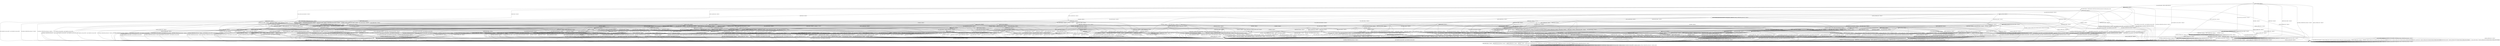 digraph h13 {
s0 [label="s0"];
s1 [label="s1"];
s2 [label="s2"];
s6 [label="s6"];
s8 [label="s8"];
s11 [label="s11"];
s19 [label="s19"];
s3 [label="s3"];
s4 [label="s4"];
s7 [label="s7"];
s9 [label="s9"];
s10 [label="s10"];
s12 [label="s12"];
s40 [label="s40"];
s5 [label="s5"];
s13 [label="s13"];
s20 [label="s20"];
s30 [label="s30"];
s36 [label="s36"];
s41 [label="s41"];
s42 [label="s42"];
s49 [label="s49"];
s54 [label="s54"];
s55 [label="s55"];
s75 [label="s75"];
s14 [label="s14"];
s15 [label="s15"];
s31 [label="s31"];
s37 [label="s37"];
s43 [label="s43"];
s46 [label="s46"];
s50 [label="s50"];
s51 [label="s51"];
s53 [label="s53"];
s58 [label="s58"];
s62 [label="s62"];
s64 [label="s64"];
s66 [label="s66"];
s16 [label="s16"];
s17 [label="s17"];
s18 [label="s18"];
s21 [label="s21"];
s22 [label="s22"];
s23 [label="s23"];
s24 [label="s24"];
s35 [label="s35"];
s44 [label="s44"];
s52 [label="s52"];
s56 [label="s56"];
s65 [label="s65"];
s67 [label="s67"];
s69 [label="s69"];
s70 [label="s70"];
s71 [label="s71"];
s73 [label="s73"];
s25 [label="s25"];
s26 [label="s26"];
s27 [label="s27"];
s28 [label="s28"];
s32 [label="s32"];
s33 [label="s33"];
s38 [label="s38"];
s45 [label="s45"];
s57 [label="s57"];
s59 [label="s59"];
s60 [label="s60"];
s72 [label="s72"];
s74 [label="s74"];
s29 [label="s29"];
s34 [label="s34"];
s39 [label="s39"];
s47 [label="s47"];
s61 [label="s61"];
s63 [label="s63"];
s48 [label="s48"];
s68 [label="s68"];
s0 -> s1 [label="RSA_CLIENT_HELLO / HELLO_VERIFY_REQUEST"];
s0 -> s2 [label="RSA_CLIENT_KEY_EXCHANGE / TIMEOUT"];
s0 -> s8 [label="CHANGE_CIPHER_SPEC / TIMEOUT"];
s0 -> s19 [label="FINISHED / TIMEOUT"];
s0 -> s0 [label="APPLICATION / TIMEOUT"];
s0 -> s19 [label="CERTIFICATE / TIMEOUT"];
s0 -> s11 [label="EMPTY_CERTIFICATE / TIMEOUT"];
s0 -> s19 [label="CERTIFICATE_VERIFY / TIMEOUT"];
s0 -> s6 [label="Alert(WARNING,CLOSE_NOTIFY) / TIMEOUT"];
s0 -> s6 [label="Alert(FATAL,UNEXPECTED_MESSAGE) / TIMEOUT"];
s1 -> s3 [label="RSA_CLIENT_HELLO / SERVER_HELLO,CERTIFICATE,CERTIFICATE_REQUEST,SERVER_HELLO_DONE"];
s1 -> s4 [label="RSA_CLIENT_KEY_EXCHANGE / TIMEOUT"];
s1 -> s8 [label="CHANGE_CIPHER_SPEC / TIMEOUT"];
s1 -> s9 [label="FINISHED / TIMEOUT"];
s1 -> s1 [label="APPLICATION / TIMEOUT"];
s1 -> s40 [label="CERTIFICATE / TIMEOUT"];
s1 -> s12 [label="EMPTY_CERTIFICATE / TIMEOUT"];
s1 -> s9 [label="CERTIFICATE_VERIFY / TIMEOUT"];
s1 -> s6 [label="Alert(WARNING,CLOSE_NOTIFY) / Alert(WARNING,CLOSE_NOTIFY)"];
s1 -> s6 [label="Alert(FATAL,UNEXPECTED_MESSAGE) / TIMEOUT"];
s2 -> s2 [label="RSA_CLIENT_HELLO / TIMEOUT"];
s2 -> s19 [label="RSA_CLIENT_KEY_EXCHANGE / TIMEOUT"];
s2 -> s10 [label="CHANGE_CIPHER_SPEC / TIMEOUT"];
s2 -> s11 [label="FINISHED / TIMEOUT"];
s2 -> s2 [label="APPLICATION / TIMEOUT"];
s2 -> s11 [label="CERTIFICATE / TIMEOUT"];
s2 -> s11 [label="EMPTY_CERTIFICATE / TIMEOUT"];
s2 -> s2 [label="CERTIFICATE_VERIFY / TIMEOUT"];
s2 -> s6 [label="Alert(WARNING,CLOSE_NOTIFY) / TIMEOUT"];
s2 -> s6 [label="Alert(FATAL,UNEXPECTED_MESSAGE) / TIMEOUT"];
s6 -> s7 [label="RSA_CLIENT_HELLO / TIMEOUT"];
s6 -> s7 [label="RSA_CLIENT_KEY_EXCHANGE / TIMEOUT"];
s6 -> s7 [label="CHANGE_CIPHER_SPEC / TIMEOUT"];
s6 -> s7 [label="FINISHED / TIMEOUT"];
s6 -> s7 [label="APPLICATION / TIMEOUT"];
s6 -> s7 [label="CERTIFICATE / TIMEOUT"];
s6 -> s7 [label="EMPTY_CERTIFICATE / TIMEOUT"];
s6 -> s7 [label="CERTIFICATE_VERIFY / TIMEOUT"];
s6 -> s7 [label="Alert(WARNING,CLOSE_NOTIFY) / TIMEOUT"];
s6 -> s7 [label="Alert(FATAL,UNEXPECTED_MESSAGE) / TIMEOUT"];
s8 -> s8 [label="RSA_CLIENT_HELLO / TIMEOUT"];
s8 -> s8 [label="RSA_CLIENT_KEY_EXCHANGE / TIMEOUT"];
s8 -> s8 [label="CHANGE_CIPHER_SPEC / TIMEOUT"];
s8 -> s8 [label="FINISHED / TIMEOUT"];
s8 -> s8 [label="APPLICATION / TIMEOUT"];
s8 -> s8 [label="CERTIFICATE / TIMEOUT"];
s8 -> s8 [label="EMPTY_CERTIFICATE / TIMEOUT"];
s8 -> s8 [label="CERTIFICATE_VERIFY / TIMEOUT"];
s8 -> s8 [label="Alert(WARNING,CLOSE_NOTIFY) / TIMEOUT"];
s8 -> s8 [label="Alert(FATAL,UNEXPECTED_MESSAGE) / TIMEOUT"];
s11 -> s11 [label="RSA_CLIENT_HELLO / TIMEOUT"];
s11 -> s11 [label="RSA_CLIENT_KEY_EXCHANGE / TIMEOUT"];
s11 -> s10 [label="CHANGE_CIPHER_SPEC / TIMEOUT"];
s11 -> s11 [label="FINISHED / TIMEOUT"];
s11 -> s11 [label="APPLICATION / TIMEOUT"];
s11 -> s19 [label="CERTIFICATE / TIMEOUT"];
s11 -> s19 [label="EMPTY_CERTIFICATE / TIMEOUT"];
s11 -> s11 [label="CERTIFICATE_VERIFY / TIMEOUT"];
s11 -> s6 [label="Alert(WARNING,CLOSE_NOTIFY) / TIMEOUT"];
s11 -> s6 [label="Alert(FATAL,UNEXPECTED_MESSAGE) / TIMEOUT"];
s19 -> s19 [label="RSA_CLIENT_HELLO / TIMEOUT"];
s19 -> s19 [label="RSA_CLIENT_KEY_EXCHANGE / TIMEOUT"];
s19 -> s8 [label="CHANGE_CIPHER_SPEC / TIMEOUT"];
s19 -> s19 [label="FINISHED / TIMEOUT"];
s19 -> s19 [label="APPLICATION / TIMEOUT"];
s19 -> s19 [label="CERTIFICATE / TIMEOUT"];
s19 -> s19 [label="EMPTY_CERTIFICATE / TIMEOUT"];
s19 -> s19 [label="CERTIFICATE_VERIFY / TIMEOUT"];
s19 -> s6 [label="Alert(WARNING,CLOSE_NOTIFY) / TIMEOUT"];
s19 -> s6 [label="Alert(FATAL,UNEXPECTED_MESSAGE) / TIMEOUT"];
s3 -> s6 [label="RSA_CLIENT_HELLO / Alert(FATAL,UNEXPECTED_MESSAGE)"];
s3 -> s13 [label="RSA_CLIENT_KEY_EXCHANGE / TIMEOUT"];
s3 -> s8 [label="CHANGE_CIPHER_SPEC / TIMEOUT"];
s3 -> s9 [label="FINISHED / TIMEOUT"];
s3 -> s3 [label="APPLICATION / TIMEOUT"];
s3 -> s40 [label="CERTIFICATE / TIMEOUT"];
s3 -> s41 [label="EMPTY_CERTIFICATE / TIMEOUT"];
s3 -> s9 [label="CERTIFICATE_VERIFY / TIMEOUT"];
s3 -> s6 [label="Alert(WARNING,CLOSE_NOTIFY) / Alert(WARNING,CLOSE_NOTIFY)"];
s3 -> s6 [label="Alert(FATAL,UNEXPECTED_MESSAGE) / TIMEOUT"];
s4 -> s54 [label="RSA_CLIENT_HELLO / TIMEOUT"];
s4 -> s9 [label="RSA_CLIENT_KEY_EXCHANGE / TIMEOUT"];
s4 -> s5 [label="CHANGE_CIPHER_SPEC / TIMEOUT"];
s4 -> s20 [label="FINISHED / TIMEOUT"];
s4 -> s4 [label="APPLICATION / TIMEOUT"];
s4 -> s49 [label="CERTIFICATE / TIMEOUT"];
s4 -> s49 [label="EMPTY_CERTIFICATE / TIMEOUT"];
s4 -> s36 [label="CERTIFICATE_VERIFY / TIMEOUT"];
s4 -> s6 [label="Alert(WARNING,CLOSE_NOTIFY) / Alert(WARNING,CLOSE_NOTIFY)"];
s4 -> s6 [label="Alert(FATAL,UNEXPECTED_MESSAGE) / TIMEOUT"];
s7 -> s7 [label="RSA_CLIENT_HELLO / SOCKET_CLOSED"];
s7 -> s7 [label="RSA_CLIENT_KEY_EXCHANGE / SOCKET_CLOSED"];
s7 -> s7 [label="CHANGE_CIPHER_SPEC / SOCKET_CLOSED"];
s7 -> s7 [label="FINISHED / SOCKET_CLOSED"];
s7 -> s7 [label="APPLICATION / SOCKET_CLOSED"];
s7 -> s7 [label="CERTIFICATE / SOCKET_CLOSED"];
s7 -> s7 [label="EMPTY_CERTIFICATE / SOCKET_CLOSED"];
s7 -> s7 [label="CERTIFICATE_VERIFY / SOCKET_CLOSED"];
s7 -> s7 [label="Alert(WARNING,CLOSE_NOTIFY) / SOCKET_CLOSED"];
s7 -> s7 [label="Alert(FATAL,UNEXPECTED_MESSAGE) / SOCKET_CLOSED"];
s9 -> s9 [label="RSA_CLIENT_HELLO / TIMEOUT"];
s9 -> s9 [label="RSA_CLIENT_KEY_EXCHANGE / TIMEOUT"];
s9 -> s8 [label="CHANGE_CIPHER_SPEC / TIMEOUT"];
s9 -> s9 [label="FINISHED / TIMEOUT"];
s9 -> s9 [label="APPLICATION / TIMEOUT"];
s9 -> s9 [label="CERTIFICATE / TIMEOUT"];
s9 -> s9 [label="EMPTY_CERTIFICATE / TIMEOUT"];
s9 -> s9 [label="CERTIFICATE_VERIFY / TIMEOUT"];
s9 -> s6 [label="Alert(WARNING,CLOSE_NOTIFY) / Alert(WARNING,CLOSE_NOTIFY)"];
s9 -> s6 [label="Alert(FATAL,UNEXPECTED_MESSAGE) / TIMEOUT"];
s10 -> s6 [label="RSA_CLIENT_HELLO / TIMEOUT"];
s10 -> s6 [label="RSA_CLIENT_KEY_EXCHANGE / TIMEOUT"];
s10 -> s8 [label="CHANGE_CIPHER_SPEC / TIMEOUT"];
s10 -> s6 [label="FINISHED / TIMEOUT"];
s10 -> s10 [label="APPLICATION / TIMEOUT"];
s10 -> s6 [label="CERTIFICATE / TIMEOUT"];
s10 -> s6 [label="EMPTY_CERTIFICATE / TIMEOUT"];
s10 -> s6 [label="CERTIFICATE_VERIFY / TIMEOUT"];
s10 -> s10 [label="Alert(WARNING,CLOSE_NOTIFY) / TIMEOUT"];
s10 -> s10 [label="Alert(FATAL,UNEXPECTED_MESSAGE) / TIMEOUT"];
s12 -> s55 [label="RSA_CLIENT_HELLO / TIMEOUT"];
s12 -> s49 [label="RSA_CLIENT_KEY_EXCHANGE / TIMEOUT"];
s12 -> s5 [label="CHANGE_CIPHER_SPEC / TIMEOUT"];
s12 -> s30 [label="FINISHED / TIMEOUT"];
s12 -> s12 [label="APPLICATION / TIMEOUT"];
s12 -> s9 [label="CERTIFICATE / TIMEOUT"];
s12 -> s9 [label="EMPTY_CERTIFICATE / TIMEOUT"];
s12 -> s42 [label="CERTIFICATE_VERIFY / TIMEOUT"];
s12 -> s6 [label="Alert(WARNING,CLOSE_NOTIFY) / Alert(WARNING,CLOSE_NOTIFY)"];
s12 -> s6 [label="Alert(FATAL,UNEXPECTED_MESSAGE) / TIMEOUT"];
s40 -> s40 [label="RSA_CLIENT_HELLO / TIMEOUT"];
s40 -> s75 [label="RSA_CLIENT_KEY_EXCHANGE / TIMEOUT"];
s40 -> s8 [label="CHANGE_CIPHER_SPEC / TIMEOUT"];
s40 -> s75 [label="FINISHED / TIMEOUT"];
s40 -> s40 [label="APPLICATION / TIMEOUT"];
s40 -> s9 [label="CERTIFICATE / TIMEOUT"];
s40 -> s9 [label="EMPTY_CERTIFICATE / TIMEOUT"];
s40 -> s42 [label="CERTIFICATE_VERIFY / TIMEOUT"];
s40 -> s6 [label="Alert(WARNING,CLOSE_NOTIFY) / Alert(WARNING,CLOSE_NOTIFY)"];
s40 -> s6 [label="Alert(FATAL,UNEXPECTED_MESSAGE) / TIMEOUT"];
s5 -> s6 [label="RSA_CLIENT_HELLO / Alert(FATAL,UNEXPECTED_MESSAGE)"];
s5 -> s6 [label="RSA_CLIENT_KEY_EXCHANGE / Alert(FATAL,UNEXPECTED_MESSAGE)"];
s5 -> s8 [label="CHANGE_CIPHER_SPEC / TIMEOUT"];
s5 -> s6 [label="FINISHED / Alert(FATAL,UNEXPECTED_MESSAGE)"];
s5 -> s5 [label="APPLICATION / TIMEOUT"];
s5 -> s6 [label="CERTIFICATE / Alert(FATAL,UNEXPECTED_MESSAGE)"];
s5 -> s6 [label="EMPTY_CERTIFICATE / Alert(FATAL,UNEXPECTED_MESSAGE)"];
s5 -> s6 [label="CERTIFICATE_VERIFY / Alert(FATAL,UNEXPECTED_MESSAGE)"];
s5 -> s5 [label="Alert(WARNING,CLOSE_NOTIFY) / TIMEOUT"];
s5 -> s5 [label="Alert(FATAL,UNEXPECTED_MESSAGE) / TIMEOUT"];
s13 -> s54 [label="RSA_CLIENT_HELLO / TIMEOUT"];
s13 -> s9 [label="RSA_CLIENT_KEY_EXCHANGE / TIMEOUT"];
s13 -> s14 [label="CHANGE_CIPHER_SPEC / TIMEOUT"];
s13 -> s20 [label="FINISHED / TIMEOUT"];
s13 -> s13 [label="APPLICATION / TIMEOUT"];
s13 -> s31 [label="CERTIFICATE / TIMEOUT"];
s13 -> s43 [label="EMPTY_CERTIFICATE / TIMEOUT"];
s13 -> s15 [label="CERTIFICATE_VERIFY / TIMEOUT"];
s13 -> s6 [label="Alert(WARNING,CLOSE_NOTIFY) / Alert(WARNING,CLOSE_NOTIFY)"];
s13 -> s6 [label="Alert(FATAL,UNEXPECTED_MESSAGE) / TIMEOUT"];
s20 -> s58 [label="RSA_CLIENT_HELLO / TIMEOUT"];
s20 -> s9 [label="RSA_CLIENT_KEY_EXCHANGE / TIMEOUT"];
s20 -> s5 [label="CHANGE_CIPHER_SPEC / TIMEOUT"];
s20 -> s9 [label="FINISHED / TIMEOUT"];
s20 -> s20 [label="APPLICATION / TIMEOUT"];
s20 -> s50 [label="CERTIFICATE / TIMEOUT"];
s20 -> s50 [label="EMPTY_CERTIFICATE / TIMEOUT"];
s20 -> s37 [label="CERTIFICATE_VERIFY / TIMEOUT"];
s20 -> s6 [label="Alert(WARNING,CLOSE_NOTIFY) / Alert(WARNING,CLOSE_NOTIFY)"];
s20 -> s6 [label="Alert(FATAL,UNEXPECTED_MESSAGE) / TIMEOUT"];
s30 -> s62 [label="RSA_CLIENT_HELLO / TIMEOUT"];
s30 -> s50 [label="RSA_CLIENT_KEY_EXCHANGE / TIMEOUT"];
s30 -> s5 [label="CHANGE_CIPHER_SPEC / TIMEOUT"];
s30 -> s9 [label="FINISHED / TIMEOUT"];
s30 -> s30 [label="APPLICATION / TIMEOUT"];
s30 -> s9 [label="CERTIFICATE / TIMEOUT"];
s30 -> s9 [label="EMPTY_CERTIFICATE / TIMEOUT"];
s30 -> s46 [label="CERTIFICATE_VERIFY / TIMEOUT"];
s30 -> s6 [label="Alert(WARNING,CLOSE_NOTIFY) / Alert(WARNING,CLOSE_NOTIFY)"];
s30 -> s6 [label="Alert(FATAL,UNEXPECTED_MESSAGE) / TIMEOUT"];
s36 -> s64 [label="RSA_CLIENT_HELLO / TIMEOUT"];
s36 -> s9 [label="RSA_CLIENT_KEY_EXCHANGE / TIMEOUT"];
s36 -> s5 [label="CHANGE_CIPHER_SPEC / TIMEOUT"];
s36 -> s37 [label="FINISHED / TIMEOUT"];
s36 -> s36 [label="APPLICATION / TIMEOUT"];
s36 -> s51 [label="CERTIFICATE / TIMEOUT"];
s36 -> s51 [label="EMPTY_CERTIFICATE / TIMEOUT"];
s36 -> s9 [label="CERTIFICATE_VERIFY / TIMEOUT"];
s36 -> s6 [label="Alert(WARNING,CLOSE_NOTIFY) / Alert(WARNING,CLOSE_NOTIFY)"];
s36 -> s6 [label="Alert(FATAL,UNEXPECTED_MESSAGE) / TIMEOUT"];
s41 -> s55 [label="RSA_CLIENT_HELLO / TIMEOUT"];
s41 -> s43 [label="RSA_CLIENT_KEY_EXCHANGE / TIMEOUT"];
s41 -> s5 [label="CHANGE_CIPHER_SPEC / TIMEOUT"];
s41 -> s30 [label="FINISHED / TIMEOUT"];
s41 -> s41 [label="APPLICATION / TIMEOUT"];
s41 -> s9 [label="CERTIFICATE / TIMEOUT"];
s41 -> s9 [label="EMPTY_CERTIFICATE / TIMEOUT"];
s41 -> s53 [label="CERTIFICATE_VERIFY / TIMEOUT"];
s41 -> s6 [label="Alert(WARNING,CLOSE_NOTIFY) / Alert(WARNING,CLOSE_NOTIFY)"];
s41 -> s6 [label="Alert(FATAL,UNEXPECTED_MESSAGE) / TIMEOUT"];
s42 -> s66 [label="RSA_CLIENT_HELLO / TIMEOUT"];
s42 -> s51 [label="RSA_CLIENT_KEY_EXCHANGE / TIMEOUT"];
s42 -> s5 [label="CHANGE_CIPHER_SPEC / TIMEOUT"];
s42 -> s46 [label="FINISHED / TIMEOUT"];
s42 -> s42 [label="APPLICATION / TIMEOUT"];
s42 -> s9 [label="CERTIFICATE / TIMEOUT"];
s42 -> s9 [label="EMPTY_CERTIFICATE / TIMEOUT"];
s42 -> s9 [label="CERTIFICATE_VERIFY / TIMEOUT"];
s42 -> s6 [label="Alert(WARNING,CLOSE_NOTIFY) / Alert(WARNING,CLOSE_NOTIFY)"];
s42 -> s6 [label="Alert(FATAL,UNEXPECTED_MESSAGE) / TIMEOUT"];
s49 -> s69 [label="RSA_CLIENT_HELLO / TIMEOUT"];
s49 -> s9 [label="RSA_CLIENT_KEY_EXCHANGE / TIMEOUT"];
s49 -> s5 [label="CHANGE_CIPHER_SPEC / TIMEOUT"];
s49 -> s50 [label="FINISHED / TIMEOUT"];
s49 -> s49 [label="APPLICATION / TIMEOUT"];
s49 -> s9 [label="CERTIFICATE / TIMEOUT"];
s49 -> s9 [label="EMPTY_CERTIFICATE / TIMEOUT"];
s49 -> s51 [label="CERTIFICATE_VERIFY / TIMEOUT"];
s49 -> s6 [label="Alert(WARNING,CLOSE_NOTIFY) / Alert(WARNING,CLOSE_NOTIFY)"];
s49 -> s6 [label="Alert(FATAL,UNEXPECTED_MESSAGE) / TIMEOUT"];
s54 -> s9 [label="RSA_CLIENT_HELLO / TIMEOUT"];
s54 -> s9 [label="RSA_CLIENT_KEY_EXCHANGE / TIMEOUT"];
s54 -> s5 [label="CHANGE_CIPHER_SPEC / TIMEOUT"];
s54 -> s58 [label="FINISHED / TIMEOUT"];
s54 -> s54 [label="APPLICATION / TIMEOUT"];
s54 -> s69 [label="CERTIFICATE / TIMEOUT"];
s54 -> s69 [label="EMPTY_CERTIFICATE / TIMEOUT"];
s54 -> s64 [label="CERTIFICATE_VERIFY / TIMEOUT"];
s54 -> s6 [label="Alert(WARNING,CLOSE_NOTIFY) / Alert(WARNING,CLOSE_NOTIFY)"];
s54 -> s6 [label="Alert(FATAL,UNEXPECTED_MESSAGE) / TIMEOUT"];
s55 -> s9 [label="RSA_CLIENT_HELLO / TIMEOUT"];
s55 -> s69 [label="RSA_CLIENT_KEY_EXCHANGE / TIMEOUT"];
s55 -> s5 [label="CHANGE_CIPHER_SPEC / TIMEOUT"];
s55 -> s62 [label="FINISHED / TIMEOUT"];
s55 -> s55 [label="APPLICATION / TIMEOUT"];
s55 -> s9 [label="CERTIFICATE / TIMEOUT"];
s55 -> s9 [label="EMPTY_CERTIFICATE / TIMEOUT"];
s55 -> s66 [label="CERTIFICATE_VERIFY / TIMEOUT"];
s55 -> s6 [label="Alert(WARNING,CLOSE_NOTIFY) / Alert(WARNING,CLOSE_NOTIFY)"];
s55 -> s6 [label="Alert(FATAL,UNEXPECTED_MESSAGE) / TIMEOUT"];
s75 -> s75 [label="RSA_CLIENT_HELLO / TIMEOUT"];
s75 -> s9 [label="RSA_CLIENT_KEY_EXCHANGE / TIMEOUT"];
s75 -> s8 [label="CHANGE_CIPHER_SPEC / TIMEOUT"];
s75 -> s75 [label="FINISHED / TIMEOUT"];
s75 -> s75 [label="APPLICATION / TIMEOUT"];
s75 -> s9 [label="CERTIFICATE / TIMEOUT"];
s75 -> s9 [label="EMPTY_CERTIFICATE / TIMEOUT"];
s75 -> s51 [label="CERTIFICATE_VERIFY / TIMEOUT"];
s75 -> s6 [label="Alert(WARNING,CLOSE_NOTIFY) / Alert(WARNING,CLOSE_NOTIFY)"];
s75 -> s6 [label="Alert(FATAL,UNEXPECTED_MESSAGE) / TIMEOUT"];
s14 -> s22 [label="RSA_CLIENT_HELLO / TIMEOUT"];
s14 -> s9 [label="RSA_CLIENT_KEY_EXCHANGE / TIMEOUT"];
s14 -> s8 [label="CHANGE_CIPHER_SPEC / TIMEOUT"];
s14 -> s16 [label="FINISHED / CHANGE_CIPHER_SPEC,FINISHED,CHANGE_CIPHER_SPEC,FINISHED"];
s14 -> s14 [label="APPLICATION / TIMEOUT"];
s14 -> s23 [label="CERTIFICATE / TIMEOUT"];
s14 -> s44 [label="EMPTY_CERTIFICATE / TIMEOUT"];
s14 -> s24 [label="CERTIFICATE_VERIFY / TIMEOUT"];
s14 -> s14 [label="Alert(WARNING,CLOSE_NOTIFY) / TIMEOUT"];
s14 -> s14 [label="Alert(FATAL,UNEXPECTED_MESSAGE) / TIMEOUT"];
s15 -> s56 [label="RSA_CLIENT_HELLO / TIMEOUT"];
s15 -> s9 [label="RSA_CLIENT_KEY_EXCHANGE / TIMEOUT"];
s15 -> s17 [label="CHANGE_CIPHER_SPEC / TIMEOUT"];
s15 -> s18 [label="FINISHED / TIMEOUT"];
s15 -> s15 [label="APPLICATION / TIMEOUT"];
s15 -> s21 [label="CERTIFICATE / TIMEOUT"];
s15 -> s21 [label="EMPTY_CERTIFICATE / TIMEOUT"];
s15 -> s9 [label="CERTIFICATE_VERIFY / TIMEOUT"];
s15 -> s6 [label="Alert(WARNING,CLOSE_NOTIFY) / Alert(WARNING,CLOSE_NOTIFY)"];
s15 -> s6 [label="Alert(FATAL,UNEXPECTED_MESSAGE) / TIMEOUT"];
s31 -> s69 [label="RSA_CLIENT_HELLO / TIMEOUT"];
s31 -> s9 [label="RSA_CLIENT_KEY_EXCHANGE / TIMEOUT"];
s31 -> s35 [label="CHANGE_CIPHER_SPEC / TIMEOUT"];
s31 -> s50 [label="FINISHED / TIMEOUT"];
s31 -> s31 [label="APPLICATION / TIMEOUT"];
s31 -> s9 [label="CERTIFICATE / TIMEOUT"];
s31 -> s9 [label="EMPTY_CERTIFICATE / TIMEOUT"];
s31 -> s31 [label="CERTIFICATE_VERIFY / TIMEOUT"];
s31 -> s6 [label="Alert(WARNING,CLOSE_NOTIFY) / Alert(WARNING,CLOSE_NOTIFY)"];
s31 -> s6 [label="Alert(FATAL,UNEXPECTED_MESSAGE) / TIMEOUT"];
s37 -> s65 [label="RSA_CLIENT_HELLO / TIMEOUT"];
s37 -> s9 [label="RSA_CLIENT_KEY_EXCHANGE / TIMEOUT"];
s37 -> s5 [label="CHANGE_CIPHER_SPEC / TIMEOUT"];
s37 -> s9 [label="FINISHED / TIMEOUT"];
s37 -> s37 [label="APPLICATION / TIMEOUT"];
s37 -> s52 [label="CERTIFICATE / TIMEOUT"];
s37 -> s52 [label="EMPTY_CERTIFICATE / TIMEOUT"];
s37 -> s9 [label="CERTIFICATE_VERIFY / TIMEOUT"];
s37 -> s6 [label="Alert(WARNING,CLOSE_NOTIFY) / Alert(WARNING,CLOSE_NOTIFY)"];
s37 -> s6 [label="Alert(FATAL,UNEXPECTED_MESSAGE) / TIMEOUT"];
s43 -> s69 [label="RSA_CLIENT_HELLO / TIMEOUT"];
s43 -> s9 [label="RSA_CLIENT_KEY_EXCHANGE / TIMEOUT"];
s43 -> s35 [label="CHANGE_CIPHER_SPEC / TIMEOUT"];
s43 -> s50 [label="FINISHED / TIMEOUT"];
s43 -> s43 [label="APPLICATION / TIMEOUT"];
s43 -> s9 [label="CERTIFICATE / TIMEOUT"];
s43 -> s9 [label="EMPTY_CERTIFICATE / TIMEOUT"];
s43 -> s21 [label="CERTIFICATE_VERIFY / TIMEOUT"];
s43 -> s6 [label="Alert(WARNING,CLOSE_NOTIFY) / Alert(WARNING,CLOSE_NOTIFY)"];
s43 -> s6 [label="Alert(FATAL,UNEXPECTED_MESSAGE) / TIMEOUT"];
s46 -> s67 [label="RSA_CLIENT_HELLO / TIMEOUT"];
s46 -> s52 [label="RSA_CLIENT_KEY_EXCHANGE / TIMEOUT"];
s46 -> s5 [label="CHANGE_CIPHER_SPEC / TIMEOUT"];
s46 -> s9 [label="FINISHED / TIMEOUT"];
s46 -> s46 [label="APPLICATION / TIMEOUT"];
s46 -> s9 [label="CERTIFICATE / TIMEOUT"];
s46 -> s9 [label="EMPTY_CERTIFICATE / TIMEOUT"];
s46 -> s9 [label="CERTIFICATE_VERIFY / TIMEOUT"];
s46 -> s6 [label="Alert(WARNING,CLOSE_NOTIFY) / Alert(WARNING,CLOSE_NOTIFY)"];
s46 -> s6 [label="Alert(FATAL,UNEXPECTED_MESSAGE) / TIMEOUT"];
s50 -> s70 [label="RSA_CLIENT_HELLO / TIMEOUT"];
s50 -> s9 [label="RSA_CLIENT_KEY_EXCHANGE / TIMEOUT"];
s50 -> s5 [label="CHANGE_CIPHER_SPEC / TIMEOUT"];
s50 -> s9 [label="FINISHED / TIMEOUT"];
s50 -> s50 [label="APPLICATION / TIMEOUT"];
s50 -> s9 [label="CERTIFICATE / TIMEOUT"];
s50 -> s9 [label="EMPTY_CERTIFICATE / TIMEOUT"];
s50 -> s52 [label="CERTIFICATE_VERIFY / TIMEOUT"];
s50 -> s6 [label="Alert(WARNING,CLOSE_NOTIFY) / Alert(WARNING,CLOSE_NOTIFY)"];
s50 -> s6 [label="Alert(FATAL,UNEXPECTED_MESSAGE) / TIMEOUT"];
s51 -> s71 [label="RSA_CLIENT_HELLO / TIMEOUT"];
s51 -> s9 [label="RSA_CLIENT_KEY_EXCHANGE / TIMEOUT"];
s51 -> s5 [label="CHANGE_CIPHER_SPEC / TIMEOUT"];
s51 -> s52 [label="FINISHED / TIMEOUT"];
s51 -> s51 [label="APPLICATION / TIMEOUT"];
s51 -> s9 [label="CERTIFICATE / TIMEOUT"];
s51 -> s9 [label="EMPTY_CERTIFICATE / TIMEOUT"];
s51 -> s9 [label="CERTIFICATE_VERIFY / TIMEOUT"];
s51 -> s6 [label="Alert(WARNING,CLOSE_NOTIFY) / Alert(WARNING,CLOSE_NOTIFY)"];
s51 -> s6 [label="Alert(FATAL,UNEXPECTED_MESSAGE) / TIMEOUT"];
s53 -> s73 [label="RSA_CLIENT_HELLO / TIMEOUT"];
s53 -> s21 [label="RSA_CLIENT_KEY_EXCHANGE / TIMEOUT"];
s53 -> s17 [label="CHANGE_CIPHER_SPEC / TIMEOUT"];
s53 -> s53 [label="FINISHED / TIMEOUT"];
s53 -> s53 [label="APPLICATION / TIMEOUT"];
s53 -> s9 [label="CERTIFICATE / TIMEOUT"];
s53 -> s9 [label="EMPTY_CERTIFICATE / TIMEOUT"];
s53 -> s9 [label="CERTIFICATE_VERIFY / TIMEOUT"];
s53 -> s6 [label="Alert(WARNING,CLOSE_NOTIFY) / Alert(WARNING,CLOSE_NOTIFY)"];
s53 -> s6 [label="Alert(FATAL,UNEXPECTED_MESSAGE) / TIMEOUT"];
s58 -> s9 [label="RSA_CLIENT_HELLO / TIMEOUT"];
s58 -> s9 [label="RSA_CLIENT_KEY_EXCHANGE / TIMEOUT"];
s58 -> s5 [label="CHANGE_CIPHER_SPEC / TIMEOUT"];
s58 -> s9 [label="FINISHED / TIMEOUT"];
s58 -> s58 [label="APPLICATION / TIMEOUT"];
s58 -> s70 [label="CERTIFICATE / TIMEOUT"];
s58 -> s70 [label="EMPTY_CERTIFICATE / TIMEOUT"];
s58 -> s65 [label="CERTIFICATE_VERIFY / TIMEOUT"];
s58 -> s6 [label="Alert(WARNING,CLOSE_NOTIFY) / Alert(WARNING,CLOSE_NOTIFY)"];
s58 -> s6 [label="Alert(FATAL,UNEXPECTED_MESSAGE) / TIMEOUT"];
s62 -> s9 [label="RSA_CLIENT_HELLO / TIMEOUT"];
s62 -> s70 [label="RSA_CLIENT_KEY_EXCHANGE / TIMEOUT"];
s62 -> s5 [label="CHANGE_CIPHER_SPEC / TIMEOUT"];
s62 -> s9 [label="FINISHED / TIMEOUT"];
s62 -> s62 [label="APPLICATION / TIMEOUT"];
s62 -> s9 [label="CERTIFICATE / TIMEOUT"];
s62 -> s9 [label="EMPTY_CERTIFICATE / TIMEOUT"];
s62 -> s67 [label="CERTIFICATE_VERIFY / TIMEOUT"];
s62 -> s6 [label="Alert(WARNING,CLOSE_NOTIFY) / Alert(WARNING,CLOSE_NOTIFY)"];
s62 -> s6 [label="Alert(FATAL,UNEXPECTED_MESSAGE) / TIMEOUT"];
s64 -> s9 [label="RSA_CLIENT_HELLO / TIMEOUT"];
s64 -> s9 [label="RSA_CLIENT_KEY_EXCHANGE / TIMEOUT"];
s64 -> s5 [label="CHANGE_CIPHER_SPEC / TIMEOUT"];
s64 -> s65 [label="FINISHED / TIMEOUT"];
s64 -> s64 [label="APPLICATION / TIMEOUT"];
s64 -> s71 [label="CERTIFICATE / TIMEOUT"];
s64 -> s71 [label="EMPTY_CERTIFICATE / TIMEOUT"];
s64 -> s9 [label="CERTIFICATE_VERIFY / TIMEOUT"];
s64 -> s6 [label="Alert(WARNING,CLOSE_NOTIFY) / Alert(WARNING,CLOSE_NOTIFY)"];
s64 -> s6 [label="Alert(FATAL,UNEXPECTED_MESSAGE) / TIMEOUT"];
s66 -> s9 [label="RSA_CLIENT_HELLO / TIMEOUT"];
s66 -> s71 [label="RSA_CLIENT_KEY_EXCHANGE / TIMEOUT"];
s66 -> s5 [label="CHANGE_CIPHER_SPEC / TIMEOUT"];
s66 -> s67 [label="FINISHED / TIMEOUT"];
s66 -> s66 [label="APPLICATION / TIMEOUT"];
s66 -> s9 [label="CERTIFICATE / TIMEOUT"];
s66 -> s9 [label="EMPTY_CERTIFICATE / TIMEOUT"];
s66 -> s9 [label="CERTIFICATE_VERIFY / TIMEOUT"];
s66 -> s6 [label="Alert(WARNING,CLOSE_NOTIFY) / Alert(WARNING,CLOSE_NOTIFY)"];
s66 -> s6 [label="Alert(FATAL,UNEXPECTED_MESSAGE) / TIMEOUT"];
s16 -> s16 [label="RSA_CLIENT_HELLO / TIMEOUT"];
s16 -> s16 [label="RSA_CLIENT_KEY_EXCHANGE / TIMEOUT"];
s16 -> s8 [label="CHANGE_CIPHER_SPEC / TIMEOUT"];
s16 -> s16 [label="FINISHED / TIMEOUT"];
s16 -> s6 [label="APPLICATION / APPLICATION"];
s16 -> s16 [label="CERTIFICATE / TIMEOUT"];
s16 -> s16 [label="EMPTY_CERTIFICATE / TIMEOUT"];
s16 -> s16 [label="CERTIFICATE_VERIFY / TIMEOUT"];
s16 -> s6 [label="Alert(WARNING,CLOSE_NOTIFY) / TIMEOUT"];
s16 -> s6 [label="Alert(FATAL,UNEXPECTED_MESSAGE) / TIMEOUT"];
s17 -> s6 [label="RSA_CLIENT_HELLO / Alert(FATAL,HANDSHAKE_FAILURE)"];
s17 -> s6 [label="RSA_CLIENT_KEY_EXCHANGE / Alert(FATAL,HANDSHAKE_FAILURE)"];
s17 -> s8 [label="CHANGE_CIPHER_SPEC / TIMEOUT"];
s17 -> s6 [label="FINISHED / Alert(FATAL,HANDSHAKE_FAILURE)"];
s17 -> s17 [label="APPLICATION / TIMEOUT"];
s17 -> s6 [label="CERTIFICATE / Alert(FATAL,HANDSHAKE_FAILURE)"];
s17 -> s6 [label="EMPTY_CERTIFICATE / Alert(FATAL,HANDSHAKE_FAILURE)"];
s17 -> s6 [label="CERTIFICATE_VERIFY / Alert(FATAL,HANDSHAKE_FAILURE)"];
s17 -> s17 [label="Alert(WARNING,CLOSE_NOTIFY) / TIMEOUT"];
s17 -> s17 [label="Alert(FATAL,UNEXPECTED_MESSAGE) / TIMEOUT"];
s18 -> s57 [label="RSA_CLIENT_HELLO / TIMEOUT"];
s18 -> s9 [label="RSA_CLIENT_KEY_EXCHANGE / TIMEOUT"];
s18 -> s17 [label="CHANGE_CIPHER_SPEC / TIMEOUT"];
s18 -> s9 [label="FINISHED / TIMEOUT"];
s18 -> s18 [label="APPLICATION / TIMEOUT"];
s18 -> s32 [label="CERTIFICATE / TIMEOUT"];
s18 -> s32 [label="EMPTY_CERTIFICATE / TIMEOUT"];
s18 -> s9 [label="CERTIFICATE_VERIFY / TIMEOUT"];
s18 -> s6 [label="Alert(WARNING,CLOSE_NOTIFY) / Alert(WARNING,CLOSE_NOTIFY)"];
s18 -> s6 [label="Alert(FATAL,UNEXPECTED_MESSAGE) / TIMEOUT"];
s21 -> s59 [label="RSA_CLIENT_HELLO / TIMEOUT"];
s21 -> s9 [label="RSA_CLIENT_KEY_EXCHANGE / TIMEOUT"];
s21 -> s17 [label="CHANGE_CIPHER_SPEC / TIMEOUT"];
s21 -> s32 [label="FINISHED / TIMEOUT"];
s21 -> s21 [label="APPLICATION / TIMEOUT"];
s21 -> s9 [label="CERTIFICATE / TIMEOUT"];
s21 -> s9 [label="EMPTY_CERTIFICATE / TIMEOUT"];
s21 -> s9 [label="CERTIFICATE_VERIFY / TIMEOUT"];
s21 -> s6 [label="Alert(WARNING,CLOSE_NOTIFY) / Alert(WARNING,CLOSE_NOTIFY)"];
s21 -> s6 [label="Alert(FATAL,UNEXPECTED_MESSAGE) / TIMEOUT"];
s22 -> s9 [label="RSA_CLIENT_HELLO / TIMEOUT"];
s22 -> s9 [label="RSA_CLIENT_KEY_EXCHANGE / TIMEOUT"];
s22 -> s5 [label="CHANGE_CIPHER_SPEC / TIMEOUT"];
s22 -> s25 [label="FINISHED / TIMEOUT"];
s22 -> s9 [label="APPLICATION / TIMEOUT"];
s22 -> s33 [label="CERTIFICATE / TIMEOUT"];
s22 -> s33 [label="EMPTY_CERTIFICATE / TIMEOUT"];
s22 -> s38 [label="CERTIFICATE_VERIFY / TIMEOUT"];
s22 -> s6 [label="Alert(WARNING,CLOSE_NOTIFY) / Alert(WARNING,CLOSE_NOTIFY)"];
s22 -> s6 [label="Alert(FATAL,UNEXPECTED_MESSAGE) / TIMEOUT"];
s23 -> s33 [label="RSA_CLIENT_HELLO / TIMEOUT"];
s23 -> s9 [label="RSA_CLIENT_KEY_EXCHANGE / TIMEOUT"];
s23 -> s5 [label="CHANGE_CIPHER_SPEC / TIMEOUT"];
s23 -> s26 [label="FINISHED / TIMEOUT"];
s23 -> s9 [label="APPLICATION / TIMEOUT"];
s23 -> s9 [label="CERTIFICATE / TIMEOUT"];
s23 -> s9 [label="EMPTY_CERTIFICATE / TIMEOUT"];
s23 -> s45 [label="CERTIFICATE_VERIFY / TIMEOUT"];
s23 -> s6 [label="Alert(WARNING,CLOSE_NOTIFY) / Alert(WARNING,CLOSE_NOTIFY)"];
s23 -> s6 [label="Alert(FATAL,UNEXPECTED_MESSAGE) / TIMEOUT"];
s24 -> s60 [label="RSA_CLIENT_HELLO / TIMEOUT"];
s24 -> s9 [label="RSA_CLIENT_KEY_EXCHANGE / TIMEOUT"];
s24 -> s17 [label="CHANGE_CIPHER_SPEC / TIMEOUT"];
s24 -> s27 [label="FINISHED / TIMEOUT"];
s24 -> s9 [label="APPLICATION / TIMEOUT"];
s24 -> s28 [label="CERTIFICATE / TIMEOUT"];
s24 -> s28 [label="EMPTY_CERTIFICATE / TIMEOUT"];
s24 -> s9 [label="CERTIFICATE_VERIFY / TIMEOUT"];
s24 -> s6 [label="Alert(WARNING,CLOSE_NOTIFY) / Alert(WARNING,CLOSE_NOTIFY)"];
s24 -> s6 [label="Alert(FATAL,UNEXPECTED_MESSAGE) / TIMEOUT"];
s35 -> s9 [label="RSA_CLIENT_HELLO / TIMEOUT"];
s35 -> s9 [label="RSA_CLIENT_KEY_EXCHANGE / TIMEOUT"];
s35 -> s8 [label="CHANGE_CIPHER_SPEC / TIMEOUT"];
s35 -> s16 [label="FINISHED / CHANGE_CIPHER_SPEC,FINISHED,CHANGE_CIPHER_SPEC,FINISHED"];
s35 -> s35 [label="APPLICATION / TIMEOUT"];
s35 -> s9 [label="CERTIFICATE / TIMEOUT"];
s35 -> s9 [label="EMPTY_CERTIFICATE / TIMEOUT"];
s35 -> s9 [label="CERTIFICATE_VERIFY / TIMEOUT"];
s35 -> s35 [label="Alert(WARNING,CLOSE_NOTIFY) / TIMEOUT"];
s35 -> s35 [label="Alert(FATAL,UNEXPECTED_MESSAGE) / TIMEOUT"];
s44 -> s33 [label="RSA_CLIENT_HELLO / TIMEOUT"];
s44 -> s9 [label="RSA_CLIENT_KEY_EXCHANGE / TIMEOUT"];
s44 -> s5 [label="CHANGE_CIPHER_SPEC / TIMEOUT"];
s44 -> s26 [label="FINISHED / TIMEOUT"];
s44 -> s9 [label="APPLICATION / TIMEOUT"];
s44 -> s9 [label="CERTIFICATE / TIMEOUT"];
s44 -> s9 [label="EMPTY_CERTIFICATE / TIMEOUT"];
s44 -> s28 [label="CERTIFICATE_VERIFY / TIMEOUT"];
s44 -> s6 [label="Alert(WARNING,CLOSE_NOTIFY) / Alert(WARNING,CLOSE_NOTIFY)"];
s44 -> s6 [label="Alert(FATAL,UNEXPECTED_MESSAGE) / TIMEOUT"];
s52 -> s72 [label="RSA_CLIENT_HELLO / TIMEOUT"];
s52 -> s9 [label="RSA_CLIENT_KEY_EXCHANGE / TIMEOUT"];
s52 -> s5 [label="CHANGE_CIPHER_SPEC / TIMEOUT"];
s52 -> s9 [label="FINISHED / TIMEOUT"];
s52 -> s52 [label="APPLICATION / TIMEOUT"];
s52 -> s9 [label="CERTIFICATE / TIMEOUT"];
s52 -> s9 [label="EMPTY_CERTIFICATE / TIMEOUT"];
s52 -> s9 [label="CERTIFICATE_VERIFY / TIMEOUT"];
s52 -> s6 [label="Alert(WARNING,CLOSE_NOTIFY) / Alert(WARNING,CLOSE_NOTIFY)"];
s52 -> s6 [label="Alert(FATAL,UNEXPECTED_MESSAGE) / TIMEOUT"];
s56 -> s9 [label="RSA_CLIENT_HELLO / TIMEOUT"];
s56 -> s9 [label="RSA_CLIENT_KEY_EXCHANGE / TIMEOUT"];
s56 -> s17 [label="CHANGE_CIPHER_SPEC / TIMEOUT"];
s56 -> s57 [label="FINISHED / TIMEOUT"];
s56 -> s56 [label="APPLICATION / TIMEOUT"];
s56 -> s59 [label="CERTIFICATE / TIMEOUT"];
s56 -> s59 [label="EMPTY_CERTIFICATE / TIMEOUT"];
s56 -> s9 [label="CERTIFICATE_VERIFY / TIMEOUT"];
s56 -> s6 [label="Alert(WARNING,CLOSE_NOTIFY) / Alert(WARNING,CLOSE_NOTIFY)"];
s56 -> s6 [label="Alert(FATAL,UNEXPECTED_MESSAGE) / TIMEOUT"];
s65 -> s9 [label="RSA_CLIENT_HELLO / TIMEOUT"];
s65 -> s9 [label="RSA_CLIENT_KEY_EXCHANGE / TIMEOUT"];
s65 -> s5 [label="CHANGE_CIPHER_SPEC / TIMEOUT"];
s65 -> s9 [label="FINISHED / TIMEOUT"];
s65 -> s65 [label="APPLICATION / TIMEOUT"];
s65 -> s72 [label="CERTIFICATE / TIMEOUT"];
s65 -> s72 [label="EMPTY_CERTIFICATE / TIMEOUT"];
s65 -> s9 [label="CERTIFICATE_VERIFY / TIMEOUT"];
s65 -> s6 [label="Alert(WARNING,CLOSE_NOTIFY) / Alert(WARNING,CLOSE_NOTIFY)"];
s65 -> s6 [label="Alert(FATAL,UNEXPECTED_MESSAGE) / TIMEOUT"];
s67 -> s9 [label="RSA_CLIENT_HELLO / TIMEOUT"];
s67 -> s72 [label="RSA_CLIENT_KEY_EXCHANGE / TIMEOUT"];
s67 -> s5 [label="CHANGE_CIPHER_SPEC / TIMEOUT"];
s67 -> s9 [label="FINISHED / TIMEOUT"];
s67 -> s67 [label="APPLICATION / TIMEOUT"];
s67 -> s9 [label="CERTIFICATE / TIMEOUT"];
s67 -> s9 [label="EMPTY_CERTIFICATE / TIMEOUT"];
s67 -> s9 [label="CERTIFICATE_VERIFY / TIMEOUT"];
s67 -> s6 [label="Alert(WARNING,CLOSE_NOTIFY) / Alert(WARNING,CLOSE_NOTIFY)"];
s67 -> s6 [label="Alert(FATAL,UNEXPECTED_MESSAGE) / TIMEOUT"];
s69 -> s9 [label="RSA_CLIENT_HELLO / TIMEOUT"];
s69 -> s9 [label="RSA_CLIENT_KEY_EXCHANGE / TIMEOUT"];
s69 -> s5 [label="CHANGE_CIPHER_SPEC / TIMEOUT"];
s69 -> s70 [label="FINISHED / TIMEOUT"];
s69 -> s69 [label="APPLICATION / TIMEOUT"];
s69 -> s9 [label="CERTIFICATE / TIMEOUT"];
s69 -> s9 [label="EMPTY_CERTIFICATE / TIMEOUT"];
s69 -> s71 [label="CERTIFICATE_VERIFY / TIMEOUT"];
s69 -> s6 [label="Alert(WARNING,CLOSE_NOTIFY) / Alert(WARNING,CLOSE_NOTIFY)"];
s69 -> s6 [label="Alert(FATAL,UNEXPECTED_MESSAGE) / TIMEOUT"];
s70 -> s9 [label="RSA_CLIENT_HELLO / TIMEOUT"];
s70 -> s9 [label="RSA_CLIENT_KEY_EXCHANGE / TIMEOUT"];
s70 -> s5 [label="CHANGE_CIPHER_SPEC / TIMEOUT"];
s70 -> s9 [label="FINISHED / TIMEOUT"];
s70 -> s70 [label="APPLICATION / TIMEOUT"];
s70 -> s9 [label="CERTIFICATE / TIMEOUT"];
s70 -> s9 [label="EMPTY_CERTIFICATE / TIMEOUT"];
s70 -> s72 [label="CERTIFICATE_VERIFY / TIMEOUT"];
s70 -> s6 [label="Alert(WARNING,CLOSE_NOTIFY) / Alert(WARNING,CLOSE_NOTIFY)"];
s70 -> s6 [label="Alert(FATAL,UNEXPECTED_MESSAGE) / TIMEOUT"];
s71 -> s9 [label="RSA_CLIENT_HELLO / TIMEOUT"];
s71 -> s9 [label="RSA_CLIENT_KEY_EXCHANGE / TIMEOUT"];
s71 -> s5 [label="CHANGE_CIPHER_SPEC / TIMEOUT"];
s71 -> s72 [label="FINISHED / TIMEOUT"];
s71 -> s71 [label="APPLICATION / TIMEOUT"];
s71 -> s9 [label="CERTIFICATE / TIMEOUT"];
s71 -> s9 [label="EMPTY_CERTIFICATE / TIMEOUT"];
s71 -> s9 [label="CERTIFICATE_VERIFY / TIMEOUT"];
s71 -> s6 [label="Alert(WARNING,CLOSE_NOTIFY) / Alert(WARNING,CLOSE_NOTIFY)"];
s71 -> s6 [label="Alert(FATAL,UNEXPECTED_MESSAGE) / TIMEOUT"];
s73 -> s9 [label="RSA_CLIENT_HELLO / TIMEOUT"];
s73 -> s59 [label="RSA_CLIENT_KEY_EXCHANGE / TIMEOUT"];
s73 -> s17 [label="CHANGE_CIPHER_SPEC / TIMEOUT"];
s73 -> s74 [label="FINISHED / TIMEOUT"];
s73 -> s73 [label="APPLICATION / TIMEOUT"];
s73 -> s9 [label="CERTIFICATE / TIMEOUT"];
s73 -> s9 [label="EMPTY_CERTIFICATE / TIMEOUT"];
s73 -> s9 [label="CERTIFICATE_VERIFY / TIMEOUT"];
s73 -> s6 [label="Alert(WARNING,CLOSE_NOTIFY) / Alert(WARNING,CLOSE_NOTIFY)"];
s73 -> s6 [label="Alert(FATAL,UNEXPECTED_MESSAGE) / TIMEOUT"];
s25 -> s9 [label="RSA_CLIENT_HELLO / TIMEOUT"];
s25 -> s9 [label="RSA_CLIENT_KEY_EXCHANGE / TIMEOUT"];
s25 -> s5 [label="CHANGE_CIPHER_SPEC / TIMEOUT"];
s25 -> s9 [label="FINISHED / TIMEOUT"];
s25 -> s9 [label="APPLICATION / TIMEOUT"];
s25 -> s34 [label="CERTIFICATE / TIMEOUT"];
s25 -> s34 [label="EMPTY_CERTIFICATE / TIMEOUT"];
s25 -> s39 [label="CERTIFICATE_VERIFY / TIMEOUT"];
s25 -> s6 [label="Alert(WARNING,CLOSE_NOTIFY) / Alert(WARNING,CLOSE_NOTIFY)"];
s25 -> s6 [label="Alert(FATAL,UNEXPECTED_MESSAGE) / TIMEOUT"];
s26 -> s26 [label="RSA_CLIENT_HELLO / TIMEOUT"];
s26 -> s9 [label="RSA_CLIENT_KEY_EXCHANGE / TIMEOUT"];
s26 -> s29 [label="CHANGE_CIPHER_SPEC / TIMEOUT"];
s26 -> s9 [label="FINISHED / TIMEOUT"];
s26 -> s9 [label="APPLICATION / TIMEOUT"];
s26 -> s9 [label="CERTIFICATE / TIMEOUT"];
s26 -> s9 [label="EMPTY_CERTIFICATE / TIMEOUT"];
s26 -> s26 [label="CERTIFICATE_VERIFY / TIMEOUT"];
s26 -> s6 [label="Alert(WARNING,CLOSE_NOTIFY) / Alert(WARNING,CLOSE_NOTIFY)"];
s26 -> s6 [label="Alert(FATAL,UNEXPECTED_MESSAGE) / TIMEOUT"];
s27 -> s61 [label="RSA_CLIENT_HELLO / TIMEOUT"];
s27 -> s9 [label="RSA_CLIENT_KEY_EXCHANGE / TIMEOUT"];
s27 -> s17 [label="CHANGE_CIPHER_SPEC / TIMEOUT"];
s27 -> s9 [label="FINISHED / TIMEOUT"];
s27 -> s9 [label="APPLICATION / TIMEOUT"];
s27 -> s32 [label="CERTIFICATE / TIMEOUT"];
s27 -> s32 [label="EMPTY_CERTIFICATE / TIMEOUT"];
s27 -> s9 [label="CERTIFICATE_VERIFY / TIMEOUT"];
s27 -> s6 [label="Alert(WARNING,CLOSE_NOTIFY) / Alert(WARNING,CLOSE_NOTIFY)"];
s27 -> s6 [label="Alert(FATAL,UNEXPECTED_MESSAGE) / TIMEOUT"];
s28 -> s60 [label="RSA_CLIENT_HELLO / TIMEOUT"];
s28 -> s9 [label="RSA_CLIENT_KEY_EXCHANGE / TIMEOUT"];
s28 -> s17 [label="CHANGE_CIPHER_SPEC / TIMEOUT"];
s28 -> s32 [label="FINISHED / TIMEOUT"];
s28 -> s9 [label="APPLICATION / TIMEOUT"];
s28 -> s9 [label="CERTIFICATE / TIMEOUT"];
s28 -> s9 [label="EMPTY_CERTIFICATE / TIMEOUT"];
s28 -> s9 [label="CERTIFICATE_VERIFY / TIMEOUT"];
s28 -> s6 [label="Alert(WARNING,CLOSE_NOTIFY) / Alert(WARNING,CLOSE_NOTIFY)"];
s28 -> s6 [label="Alert(FATAL,UNEXPECTED_MESSAGE) / TIMEOUT"];
s32 -> s63 [label="RSA_CLIENT_HELLO / TIMEOUT"];
s32 -> s9 [label="RSA_CLIENT_KEY_EXCHANGE / TIMEOUT"];
s32 -> s17 [label="CHANGE_CIPHER_SPEC / TIMEOUT"];
s32 -> s9 [label="FINISHED / TIMEOUT"];
s32 -> s32 [label="APPLICATION / TIMEOUT"];
s32 -> s9 [label="CERTIFICATE / TIMEOUT"];
s32 -> s9 [label="EMPTY_CERTIFICATE / TIMEOUT"];
s32 -> s9 [label="CERTIFICATE_VERIFY / TIMEOUT"];
s32 -> s6 [label="Alert(WARNING,CLOSE_NOTIFY) / Alert(WARNING,CLOSE_NOTIFY)"];
s32 -> s6 [label="Alert(FATAL,UNEXPECTED_MESSAGE) / TIMEOUT"];
s33 -> s9 [label="RSA_CLIENT_HELLO / TIMEOUT"];
s33 -> s9 [label="RSA_CLIENT_KEY_EXCHANGE / TIMEOUT"];
s33 -> s5 [label="CHANGE_CIPHER_SPEC / TIMEOUT"];
s33 -> s34 [label="FINISHED / TIMEOUT"];
s33 -> s9 [label="APPLICATION / TIMEOUT"];
s33 -> s9 [label="CERTIFICATE / TIMEOUT"];
s33 -> s9 [label="EMPTY_CERTIFICATE / TIMEOUT"];
s33 -> s47 [label="CERTIFICATE_VERIFY / TIMEOUT"];
s33 -> s6 [label="Alert(WARNING,CLOSE_NOTIFY) / Alert(WARNING,CLOSE_NOTIFY)"];
s33 -> s6 [label="Alert(FATAL,UNEXPECTED_MESSAGE) / TIMEOUT"];
s38 -> s9 [label="RSA_CLIENT_HELLO / TIMEOUT"];
s38 -> s9 [label="RSA_CLIENT_KEY_EXCHANGE / TIMEOUT"];
s38 -> s5 [label="CHANGE_CIPHER_SPEC / TIMEOUT"];
s38 -> s39 [label="FINISHED / TIMEOUT"];
s38 -> s9 [label="APPLICATION / TIMEOUT"];
s38 -> s47 [label="CERTIFICATE / TIMEOUT"];
s38 -> s47 [label="EMPTY_CERTIFICATE / TIMEOUT"];
s38 -> s9 [label="CERTIFICATE_VERIFY / TIMEOUT"];
s38 -> s6 [label="Alert(WARNING,CLOSE_NOTIFY) / Alert(WARNING,CLOSE_NOTIFY)"];
s38 -> s6 [label="Alert(FATAL,UNEXPECTED_MESSAGE) / TIMEOUT"];
s45 -> s47 [label="RSA_CLIENT_HELLO / TIMEOUT"];
s45 -> s9 [label="RSA_CLIENT_KEY_EXCHANGE / TIMEOUT"];
s45 -> s5 [label="CHANGE_CIPHER_SPEC / TIMEOUT"];
s45 -> s26 [label="FINISHED / TIMEOUT"];
s45 -> s9 [label="APPLICATION / TIMEOUT"];
s45 -> s9 [label="CERTIFICATE / TIMEOUT"];
s45 -> s9 [label="EMPTY_CERTIFICATE / TIMEOUT"];
s45 -> s9 [label="CERTIFICATE_VERIFY / TIMEOUT"];
s45 -> s6 [label="Alert(WARNING,CLOSE_NOTIFY) / Alert(WARNING,CLOSE_NOTIFY)"];
s45 -> s6 [label="Alert(FATAL,UNEXPECTED_MESSAGE) / TIMEOUT"];
s57 -> s9 [label="RSA_CLIENT_HELLO / TIMEOUT"];
s57 -> s9 [label="RSA_CLIENT_KEY_EXCHANGE / TIMEOUT"];
s57 -> s17 [label="CHANGE_CIPHER_SPEC / TIMEOUT"];
s57 -> s9 [label="FINISHED / TIMEOUT"];
s57 -> s57 [label="APPLICATION / TIMEOUT"];
s57 -> s63 [label="CERTIFICATE / TIMEOUT"];
s57 -> s63 [label="EMPTY_CERTIFICATE / TIMEOUT"];
s57 -> s9 [label="CERTIFICATE_VERIFY / TIMEOUT"];
s57 -> s6 [label="Alert(WARNING,CLOSE_NOTIFY) / Alert(WARNING,CLOSE_NOTIFY)"];
s57 -> s6 [label="Alert(FATAL,UNEXPECTED_MESSAGE) / TIMEOUT"];
s59 -> s9 [label="RSA_CLIENT_HELLO / TIMEOUT"];
s59 -> s9 [label="RSA_CLIENT_KEY_EXCHANGE / TIMEOUT"];
s59 -> s17 [label="CHANGE_CIPHER_SPEC / TIMEOUT"];
s59 -> s63 [label="FINISHED / TIMEOUT"];
s59 -> s59 [label="APPLICATION / TIMEOUT"];
s59 -> s9 [label="CERTIFICATE / TIMEOUT"];
s59 -> s9 [label="EMPTY_CERTIFICATE / TIMEOUT"];
s59 -> s9 [label="CERTIFICATE_VERIFY / TIMEOUT"];
s59 -> s6 [label="Alert(WARNING,CLOSE_NOTIFY) / Alert(WARNING,CLOSE_NOTIFY)"];
s59 -> s6 [label="Alert(FATAL,UNEXPECTED_MESSAGE) / TIMEOUT"];
s60 -> s9 [label="RSA_CLIENT_HELLO / TIMEOUT"];
s60 -> s9 [label="RSA_CLIENT_KEY_EXCHANGE / TIMEOUT"];
s60 -> s17 [label="CHANGE_CIPHER_SPEC / TIMEOUT"];
s60 -> s61 [label="FINISHED / TIMEOUT"];
s60 -> s9 [label="APPLICATION / TIMEOUT"];
s60 -> s60 [label="CERTIFICATE / TIMEOUT"];
s60 -> s60 [label="EMPTY_CERTIFICATE / TIMEOUT"];
s60 -> s9 [label="CERTIFICATE_VERIFY / TIMEOUT"];
s60 -> s6 [label="Alert(WARNING,CLOSE_NOTIFY) / Alert(WARNING,CLOSE_NOTIFY)"];
s60 -> s6 [label="Alert(FATAL,UNEXPECTED_MESSAGE) / TIMEOUT"];
s72 -> s9 [label="RSA_CLIENT_HELLO / TIMEOUT"];
s72 -> s9 [label="RSA_CLIENT_KEY_EXCHANGE / TIMEOUT"];
s72 -> s5 [label="CHANGE_CIPHER_SPEC / TIMEOUT"];
s72 -> s9 [label="FINISHED / TIMEOUT"];
s72 -> s72 [label="APPLICATION / TIMEOUT"];
s72 -> s9 [label="CERTIFICATE / TIMEOUT"];
s72 -> s9 [label="EMPTY_CERTIFICATE / TIMEOUT"];
s72 -> s9 [label="CERTIFICATE_VERIFY / TIMEOUT"];
s72 -> s6 [label="Alert(WARNING,CLOSE_NOTIFY) / Alert(WARNING,CLOSE_NOTIFY)"];
s72 -> s6 [label="Alert(FATAL,UNEXPECTED_MESSAGE) / TIMEOUT"];
s74 -> s9 [label="RSA_CLIENT_HELLO / TIMEOUT"];
s74 -> s63 [label="RSA_CLIENT_KEY_EXCHANGE / TIMEOUT"];
s74 -> s17 [label="CHANGE_CIPHER_SPEC / TIMEOUT"];
s74 -> s9 [label="FINISHED / TIMEOUT"];
s74 -> s74 [label="APPLICATION / TIMEOUT"];
s74 -> s9 [label="CERTIFICATE / TIMEOUT"];
s74 -> s9 [label="EMPTY_CERTIFICATE / TIMEOUT"];
s74 -> s9 [label="CERTIFICATE_VERIFY / TIMEOUT"];
s74 -> s6 [label="Alert(WARNING,CLOSE_NOTIFY) / Alert(WARNING,CLOSE_NOTIFY)"];
s74 -> s6 [label="Alert(FATAL,UNEXPECTED_MESSAGE) / TIMEOUT"];
s29 -> s8 [label="RSA_CLIENT_HELLO / CHANGE_CIPHER_SPEC,FINISHED,CHANGE_CIPHER_SPEC,FINISHED"];
s29 -> s8 [label="RSA_CLIENT_KEY_EXCHANGE / CHANGE_CIPHER_SPEC,UNKNOWN_MESSAGE,CHANGE_CIPHER_SPEC,UNKNOWN_MESSAGE"];
s29 -> s8 [label="CHANGE_CIPHER_SPEC / TIMEOUT"];
s29 -> s8 [label="FINISHED / CHANGE_CIPHER_SPEC,FINISHED,CHANGE_CIPHER_SPEC,FINISHED"];
s29 -> s29 [label="APPLICATION / TIMEOUT"];
s29 -> s8 [label="CERTIFICATE / CHANGE_CIPHER_SPEC,FINISHED,CHANGE_CIPHER_SPEC,FINISHED"];
s29 -> s8 [label="EMPTY_CERTIFICATE / CHANGE_CIPHER_SPEC,FINISHED,CHANGE_CIPHER_SPEC,FINISHED"];
s29 -> s8 [label="CERTIFICATE_VERIFY / CHANGE_CIPHER_SPEC,FINISHED,CHANGE_CIPHER_SPEC,FINISHED"];
s29 -> s29 [label="Alert(WARNING,CLOSE_NOTIFY) / TIMEOUT"];
s29 -> s29 [label="Alert(FATAL,UNEXPECTED_MESSAGE) / TIMEOUT"];
s34 -> s9 [label="RSA_CLIENT_HELLO / TIMEOUT"];
s34 -> s9 [label="RSA_CLIENT_KEY_EXCHANGE / TIMEOUT"];
s34 -> s5 [label="CHANGE_CIPHER_SPEC / TIMEOUT"];
s34 -> s9 [label="FINISHED / TIMEOUT"];
s34 -> s9 [label="APPLICATION / TIMEOUT"];
s34 -> s9 [label="CERTIFICATE / TIMEOUT"];
s34 -> s9 [label="EMPTY_CERTIFICATE / TIMEOUT"];
s34 -> s48 [label="CERTIFICATE_VERIFY / TIMEOUT"];
s34 -> s6 [label="Alert(WARNING,CLOSE_NOTIFY) / Alert(WARNING,CLOSE_NOTIFY)"];
s34 -> s6 [label="Alert(FATAL,UNEXPECTED_MESSAGE) / TIMEOUT"];
s39 -> s9 [label="RSA_CLIENT_HELLO / TIMEOUT"];
s39 -> s9 [label="RSA_CLIENT_KEY_EXCHANGE / TIMEOUT"];
s39 -> s5 [label="CHANGE_CIPHER_SPEC / TIMEOUT"];
s39 -> s9 [label="FINISHED / TIMEOUT"];
s39 -> s9 [label="APPLICATION / TIMEOUT"];
s39 -> s48 [label="CERTIFICATE / TIMEOUT"];
s39 -> s48 [label="EMPTY_CERTIFICATE / TIMEOUT"];
s39 -> s9 [label="CERTIFICATE_VERIFY / TIMEOUT"];
s39 -> s6 [label="Alert(WARNING,CLOSE_NOTIFY) / Alert(WARNING,CLOSE_NOTIFY)"];
s39 -> s6 [label="Alert(FATAL,UNEXPECTED_MESSAGE) / TIMEOUT"];
s47 -> s9 [label="RSA_CLIENT_HELLO / TIMEOUT"];
s47 -> s9 [label="RSA_CLIENT_KEY_EXCHANGE / TIMEOUT"];
s47 -> s5 [label="CHANGE_CIPHER_SPEC / TIMEOUT"];
s47 -> s48 [label="FINISHED / TIMEOUT"];
s47 -> s9 [label="APPLICATION / TIMEOUT"];
s47 -> s9 [label="CERTIFICATE / TIMEOUT"];
s47 -> s9 [label="EMPTY_CERTIFICATE / TIMEOUT"];
s47 -> s9 [label="CERTIFICATE_VERIFY / TIMEOUT"];
s47 -> s6 [label="Alert(WARNING,CLOSE_NOTIFY) / Alert(WARNING,CLOSE_NOTIFY)"];
s47 -> s6 [label="Alert(FATAL,UNEXPECTED_MESSAGE) / TIMEOUT"];
s61 -> s9 [label="RSA_CLIENT_HELLO / TIMEOUT"];
s61 -> s9 [label="RSA_CLIENT_KEY_EXCHANGE / TIMEOUT"];
s61 -> s17 [label="CHANGE_CIPHER_SPEC / TIMEOUT"];
s61 -> s9 [label="FINISHED / TIMEOUT"];
s61 -> s9 [label="APPLICATION / TIMEOUT"];
s61 -> s68 [label="CERTIFICATE / TIMEOUT"];
s61 -> s68 [label="EMPTY_CERTIFICATE / TIMEOUT"];
s61 -> s9 [label="CERTIFICATE_VERIFY / TIMEOUT"];
s61 -> s6 [label="Alert(WARNING,CLOSE_NOTIFY) / Alert(WARNING,CLOSE_NOTIFY)"];
s61 -> s6 [label="Alert(FATAL,UNEXPECTED_MESSAGE) / TIMEOUT"];
s63 -> s9 [label="RSA_CLIENT_HELLO / TIMEOUT"];
s63 -> s9 [label="RSA_CLIENT_KEY_EXCHANGE / TIMEOUT"];
s63 -> s17 [label="CHANGE_CIPHER_SPEC / TIMEOUT"];
s63 -> s9 [label="FINISHED / TIMEOUT"];
s63 -> s63 [label="APPLICATION / TIMEOUT"];
s63 -> s9 [label="CERTIFICATE / TIMEOUT"];
s63 -> s9 [label="EMPTY_CERTIFICATE / TIMEOUT"];
s63 -> s9 [label="CERTIFICATE_VERIFY / TIMEOUT"];
s63 -> s6 [label="Alert(WARNING,CLOSE_NOTIFY) / Alert(WARNING,CLOSE_NOTIFY)"];
s63 -> s6 [label="Alert(FATAL,UNEXPECTED_MESSAGE) / TIMEOUT"];
s48 -> s9 [label="RSA_CLIENT_HELLO / TIMEOUT"];
s48 -> s9 [label="RSA_CLIENT_KEY_EXCHANGE / TIMEOUT"];
s48 -> s5 [label="CHANGE_CIPHER_SPEC / TIMEOUT"];
s48 -> s9 [label="FINISHED / TIMEOUT"];
s48 -> s9 [label="APPLICATION / TIMEOUT"];
s48 -> s9 [label="CERTIFICATE / TIMEOUT"];
s48 -> s9 [label="EMPTY_CERTIFICATE / TIMEOUT"];
s48 -> s9 [label="CERTIFICATE_VERIFY / TIMEOUT"];
s48 -> s6 [label="Alert(WARNING,CLOSE_NOTIFY) / Alert(WARNING,CLOSE_NOTIFY)"];
s48 -> s6 [label="Alert(FATAL,UNEXPECTED_MESSAGE) / TIMEOUT"];
s68 -> s9 [label="RSA_CLIENT_HELLO / TIMEOUT"];
s68 -> s9 [label="RSA_CLIENT_KEY_EXCHANGE / TIMEOUT"];
s68 -> s17 [label="CHANGE_CIPHER_SPEC / TIMEOUT"];
s68 -> s9 [label="FINISHED / TIMEOUT"];
s68 -> s9 [label="APPLICATION / TIMEOUT"];
s68 -> s9 [label="CERTIFICATE / TIMEOUT"];
s68 -> s9 [label="EMPTY_CERTIFICATE / TIMEOUT"];
s68 -> s9 [label="CERTIFICATE_VERIFY / TIMEOUT"];
s68 -> s6 [label="Alert(WARNING,CLOSE_NOTIFY) / Alert(WARNING,CLOSE_NOTIFY)"];
s68 -> s6 [label="Alert(FATAL,UNEXPECTED_MESSAGE) / TIMEOUT"];
__start0 [shape=none, label=""];
__start0 -> s0 [label=""];
}
